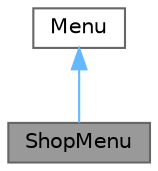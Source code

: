 digraph "ShopMenu"
{
 // LATEX_PDF_SIZE
  bgcolor="transparent";
  edge [fontname=Helvetica,fontsize=10,labelfontname=Helvetica,labelfontsize=10];
  node [fontname=Helvetica,fontsize=10,shape=box,height=0.2,width=0.4];
  Node1 [label="ShopMenu",height=0.2,width=0.4,color="gray40", fillcolor="grey60", style="filled", fontcolor="black",tooltip="Shop menu to be used in Shop GameState"];
  Node2 -> Node1 [dir="back",color="steelblue1",style="solid"];
  Node2 [label="Menu",height=0.2,width=0.4,color="gray40", fillcolor="white", style="filled",URL="$class_menu.html",tooltip="Base Menu class, that mainly handles actions that we bind to in child classes"];
}
